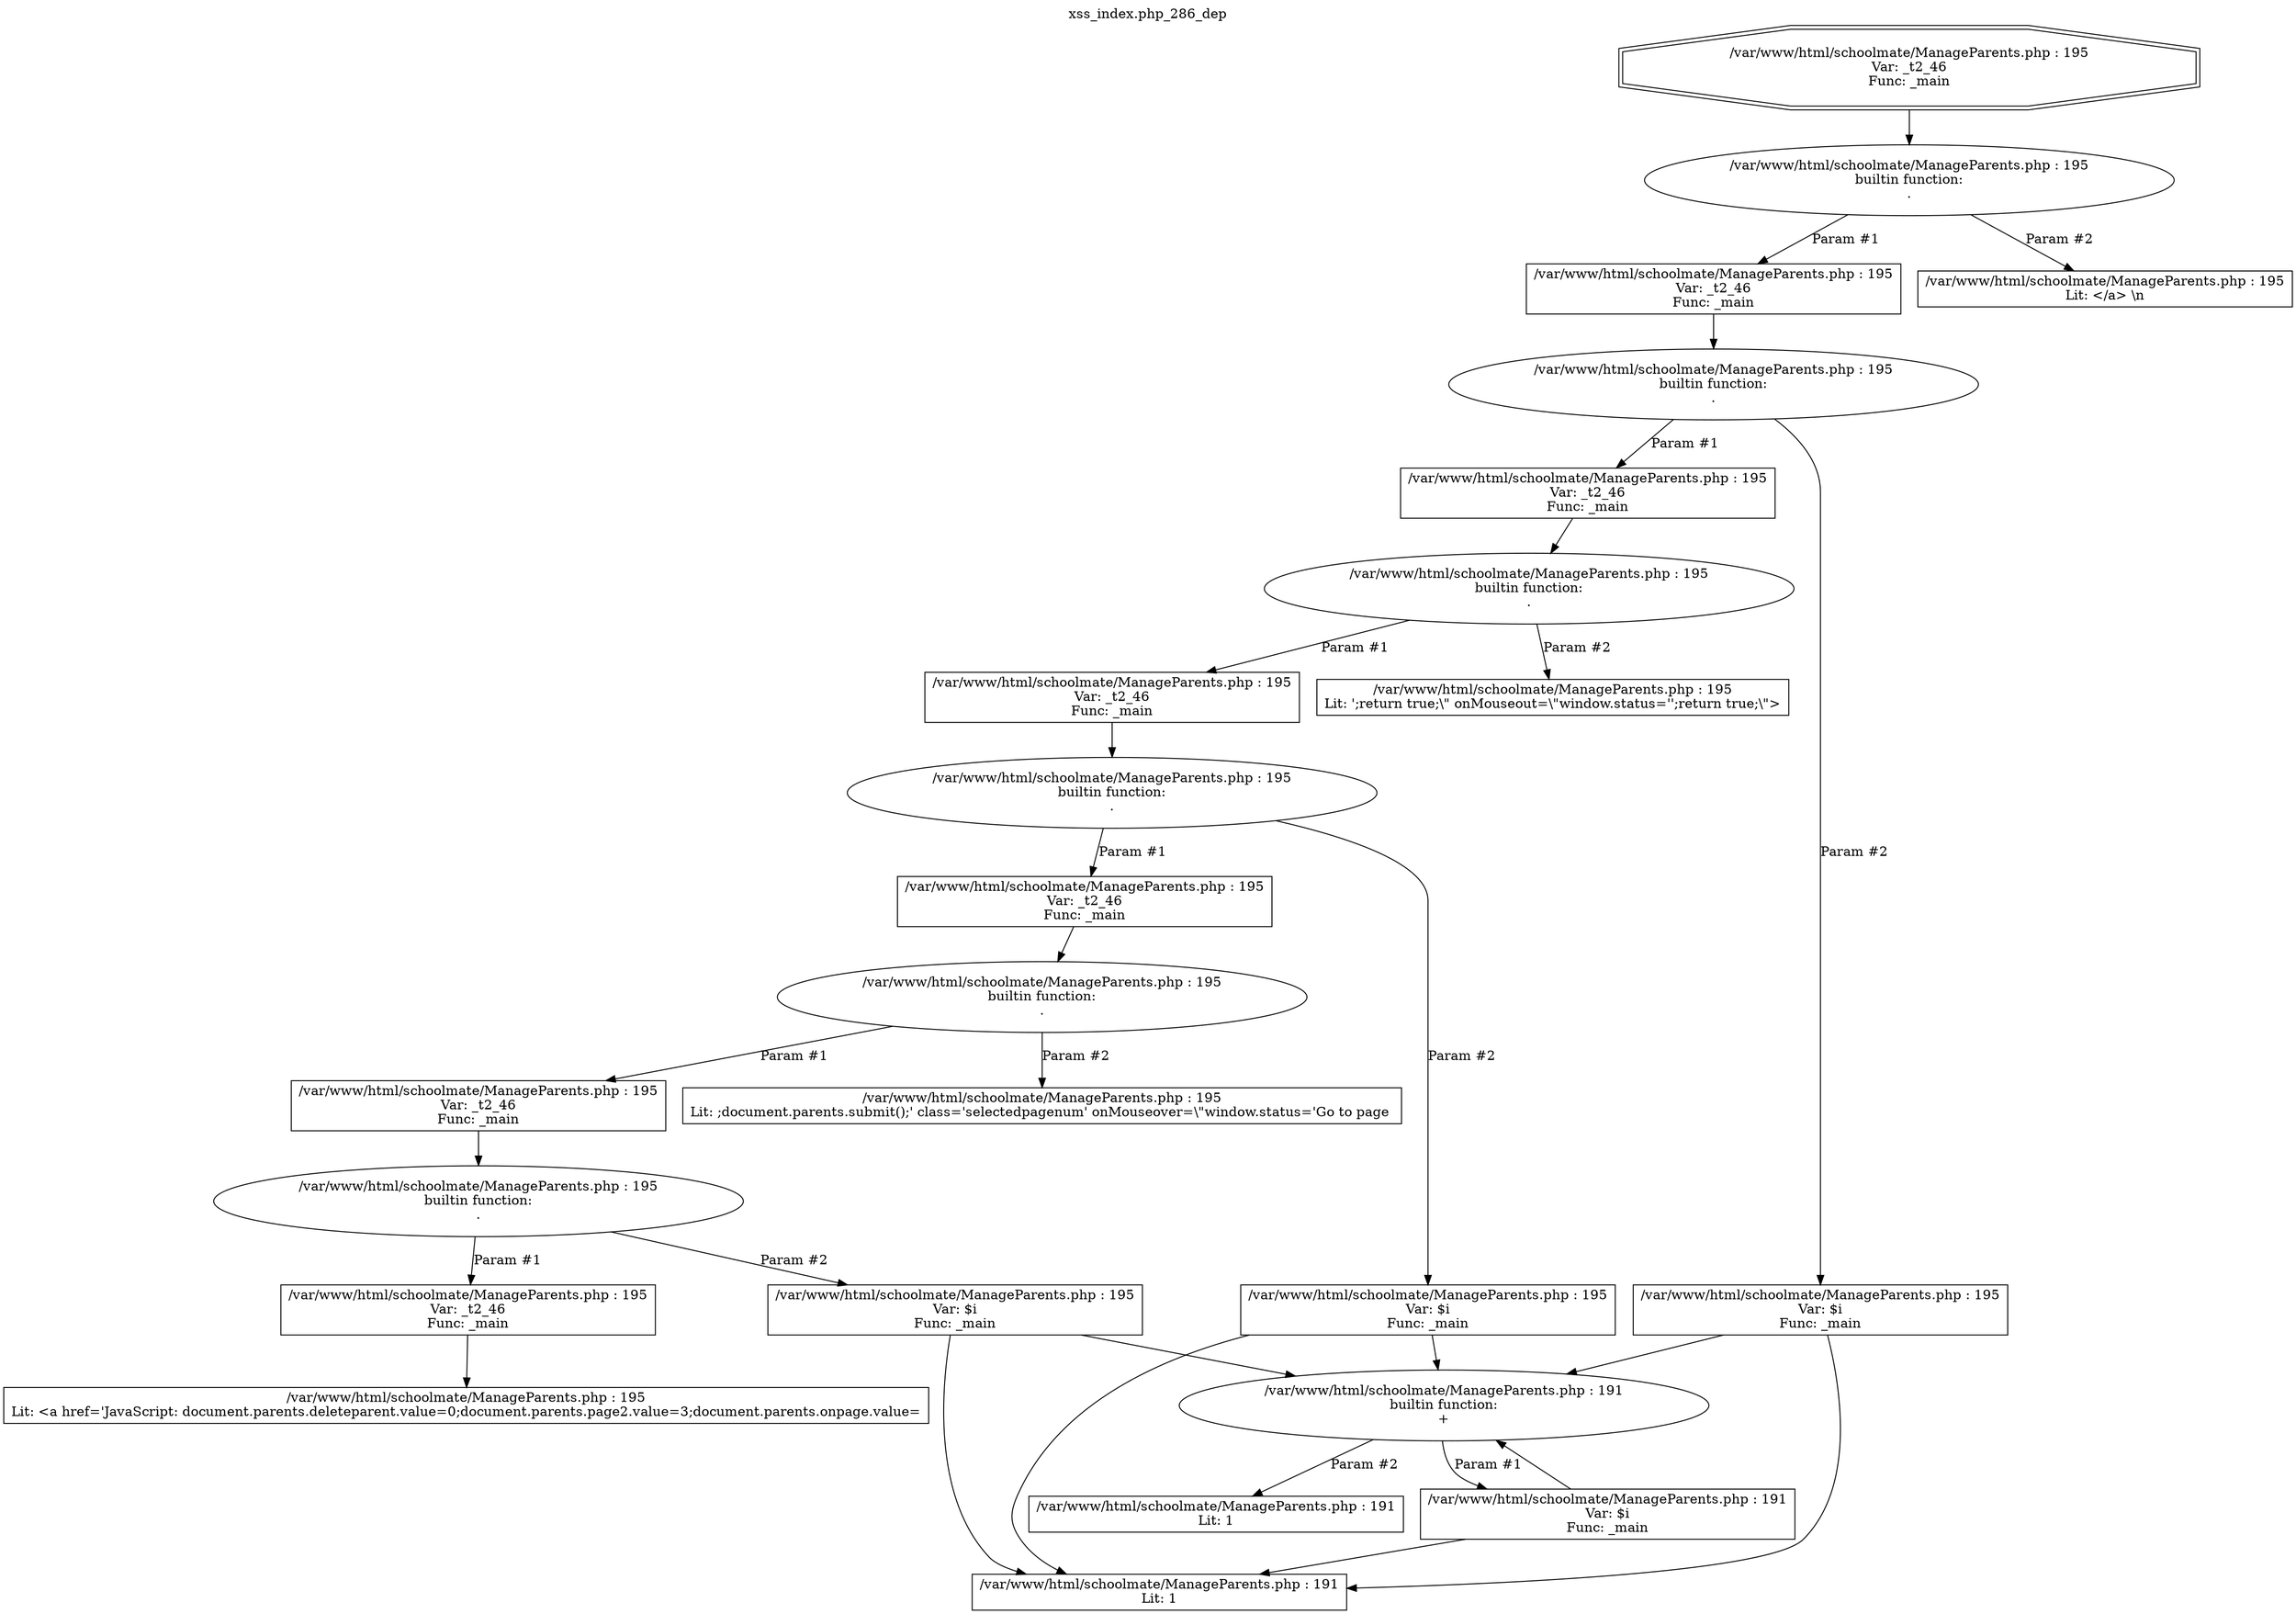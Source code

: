 digraph cfg {
  label="xss_index.php_286_dep";
  labelloc=t;
  n1 [shape=doubleoctagon, label="/var/www/html/schoolmate/ManageParents.php : 195\nVar: _t2_46\nFunc: _main\n"];
  n2 [shape=ellipse, label="/var/www/html/schoolmate/ManageParents.php : 195\nbuiltin function:\n.\n"];
  n3 [shape=box, label="/var/www/html/schoolmate/ManageParents.php : 195\nVar: _t2_46\nFunc: _main\n"];
  n4 [shape=ellipse, label="/var/www/html/schoolmate/ManageParents.php : 195\nbuiltin function:\n.\n"];
  n5 [shape=box, label="/var/www/html/schoolmate/ManageParents.php : 195\nVar: _t2_46\nFunc: _main\n"];
  n6 [shape=ellipse, label="/var/www/html/schoolmate/ManageParents.php : 195\nbuiltin function:\n.\n"];
  n7 [shape=box, label="/var/www/html/schoolmate/ManageParents.php : 195\nVar: _t2_46\nFunc: _main\n"];
  n8 [shape=ellipse, label="/var/www/html/schoolmate/ManageParents.php : 195\nbuiltin function:\n.\n"];
  n9 [shape=box, label="/var/www/html/schoolmate/ManageParents.php : 195\nVar: _t2_46\nFunc: _main\n"];
  n10 [shape=ellipse, label="/var/www/html/schoolmate/ManageParents.php : 195\nbuiltin function:\n.\n"];
  n11 [shape=box, label="/var/www/html/schoolmate/ManageParents.php : 195\nVar: _t2_46\nFunc: _main\n"];
  n12 [shape=ellipse, label="/var/www/html/schoolmate/ManageParents.php : 195\nbuiltin function:\n.\n"];
  n13 [shape=box, label="/var/www/html/schoolmate/ManageParents.php : 195\nVar: _t2_46\nFunc: _main\n"];
  n14 [shape=box, label="/var/www/html/schoolmate/ManageParents.php : 195\nLit: <a href='JavaScript: document.parents.deleteparent.value=0;document.parents.page2.value=3;document.parents.onpage.value=\n"];
  n15 [shape=box, label="/var/www/html/schoolmate/ManageParents.php : 195\nVar: $i\nFunc: _main\n"];
  n16 [shape=ellipse, label="/var/www/html/schoolmate/ManageParents.php : 191\nbuiltin function:\n+\n"];
  n17 [shape=box, label="/var/www/html/schoolmate/ManageParents.php : 191\nVar: $i\nFunc: _main\n"];
  n18 [shape=box, label="/var/www/html/schoolmate/ManageParents.php : 191\nLit: 1\n"];
  n19 [shape=box, label="/var/www/html/schoolmate/ManageParents.php : 191\nLit: 1\n"];
  n20 [shape=box, label="/var/www/html/schoolmate/ManageParents.php : 195\nLit: ;document.parents.submit();' class='selectedpagenum' onMouseover=\\\"window.status='Go to page \n"];
  n21 [shape=box, label="/var/www/html/schoolmate/ManageParents.php : 195\nVar: $i\nFunc: _main\n"];
  n22 [shape=box, label="/var/www/html/schoolmate/ManageParents.php : 195\nLit: ';return true;\\\" onMouseout=\\\"window.status='';return true;\\\">\n"];
  n23 [shape=box, label="/var/www/html/schoolmate/ManageParents.php : 195\nVar: $i\nFunc: _main\n"];
  n24 [shape=box, label="/var/www/html/schoolmate/ManageParents.php : 195\nLit: </a>&nbsp;\\n\n"];
  n1 -> n2;
  n3 -> n4;
  n5 -> n6;
  n7 -> n8;
  n9 -> n10;
  n11 -> n12;
  n13 -> n14;
  n12 -> n13[label="Param #1"];
  n12 -> n15[label="Param #2"];
  n15 -> n16;
  n15 -> n18;
  n17 -> n16;
  n17 -> n18;
  n16 -> n17[label="Param #1"];
  n16 -> n19[label="Param #2"];
  n10 -> n11[label="Param #1"];
  n10 -> n20[label="Param #2"];
  n8 -> n9[label="Param #1"];
  n8 -> n21[label="Param #2"];
  n21 -> n16;
  n21 -> n18;
  n6 -> n7[label="Param #1"];
  n6 -> n22[label="Param #2"];
  n4 -> n5[label="Param #1"];
  n4 -> n23[label="Param #2"];
  n23 -> n16;
  n23 -> n18;
  n2 -> n3[label="Param #1"];
  n2 -> n24[label="Param #2"];
}
